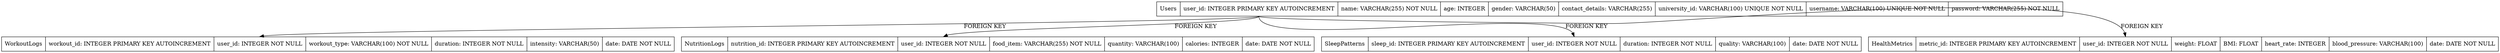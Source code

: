 digraph G {
    node [shape=record];

    Users [label="<f0> Users|<f1> user_id: INTEGER PRIMARY KEY AUTOINCREMENT|<f2> name: VARCHAR(255) NOT NULL|<f3> age: INTEGER|<f4> gender: VARCHAR(50)|<f5> contact_details: VARCHAR(255)|<f6> university_id: VARCHAR(100) UNIQUE NOT NULL|<f7> username: VARCHAR(100) UNIQUE NOT NULL|<f8> password: VARCHAR(255) NOT NULL"];
    WorkoutLogs [label="<f0> WorkoutLogs|<f1> workout_id: INTEGER PRIMARY KEY AUTOINCREMENT|<f2> user_id: INTEGER NOT NULL|<f3> workout_type: VARCHAR(100) NOT NULL|<f4> duration: INTEGER NOT NULL|<f5> intensity: VARCHAR(50)|<f6> date: DATE NOT NULL"];
    NutritionLogs [label="<f0> NutritionLogs|<f1> nutrition_id: INTEGER PRIMARY KEY AUTOINCREMENT|<f2> user_id: INTEGER NOT NULL|<f3> food_item: VARCHAR(255) NOT NULL|<f4> quantity: VARCHAR(100)|<f5> calories: INTEGER|<f6> date: DATE NOT NULL"];
    SleepPatterns [label="<f0> SleepPatterns|<f1> sleep_id: INTEGER PRIMARY KEY AUTOINCREMENT|<f2> user_id: INTEGER NOT NULL|<f3> duration: INTEGER NOT NULL|<f4> quality: VARCHAR(100)|<f5> date: DATE NOT NULL"];
    HealthMetrics [label="<f0> HealthMetrics|<f1> metric_id: INTEGER PRIMARY KEY AUTOINCREMENT|<f2> user_id: INTEGER NOT NULL|<f3> weight: FLOAT|<f4> BMI: FLOAT|<f5> heart_rate: INTEGER|<f6> blood_pressure: VARCHAR(100)|<f7> date: DATE NOT NULL"];

    Users:f1 -> WorkoutLogs:f2 [label="FOREIGN KEY"];
    Users:f1 -> NutritionLogs:f2 [label="FOREIGN KEY"];
    Users:f1 -> SleepPatterns:f2 [label="FOREIGN KEY"];
    Users:f1 -> HealthMetrics:f2 [label="FOREIGN KEY"];
}
